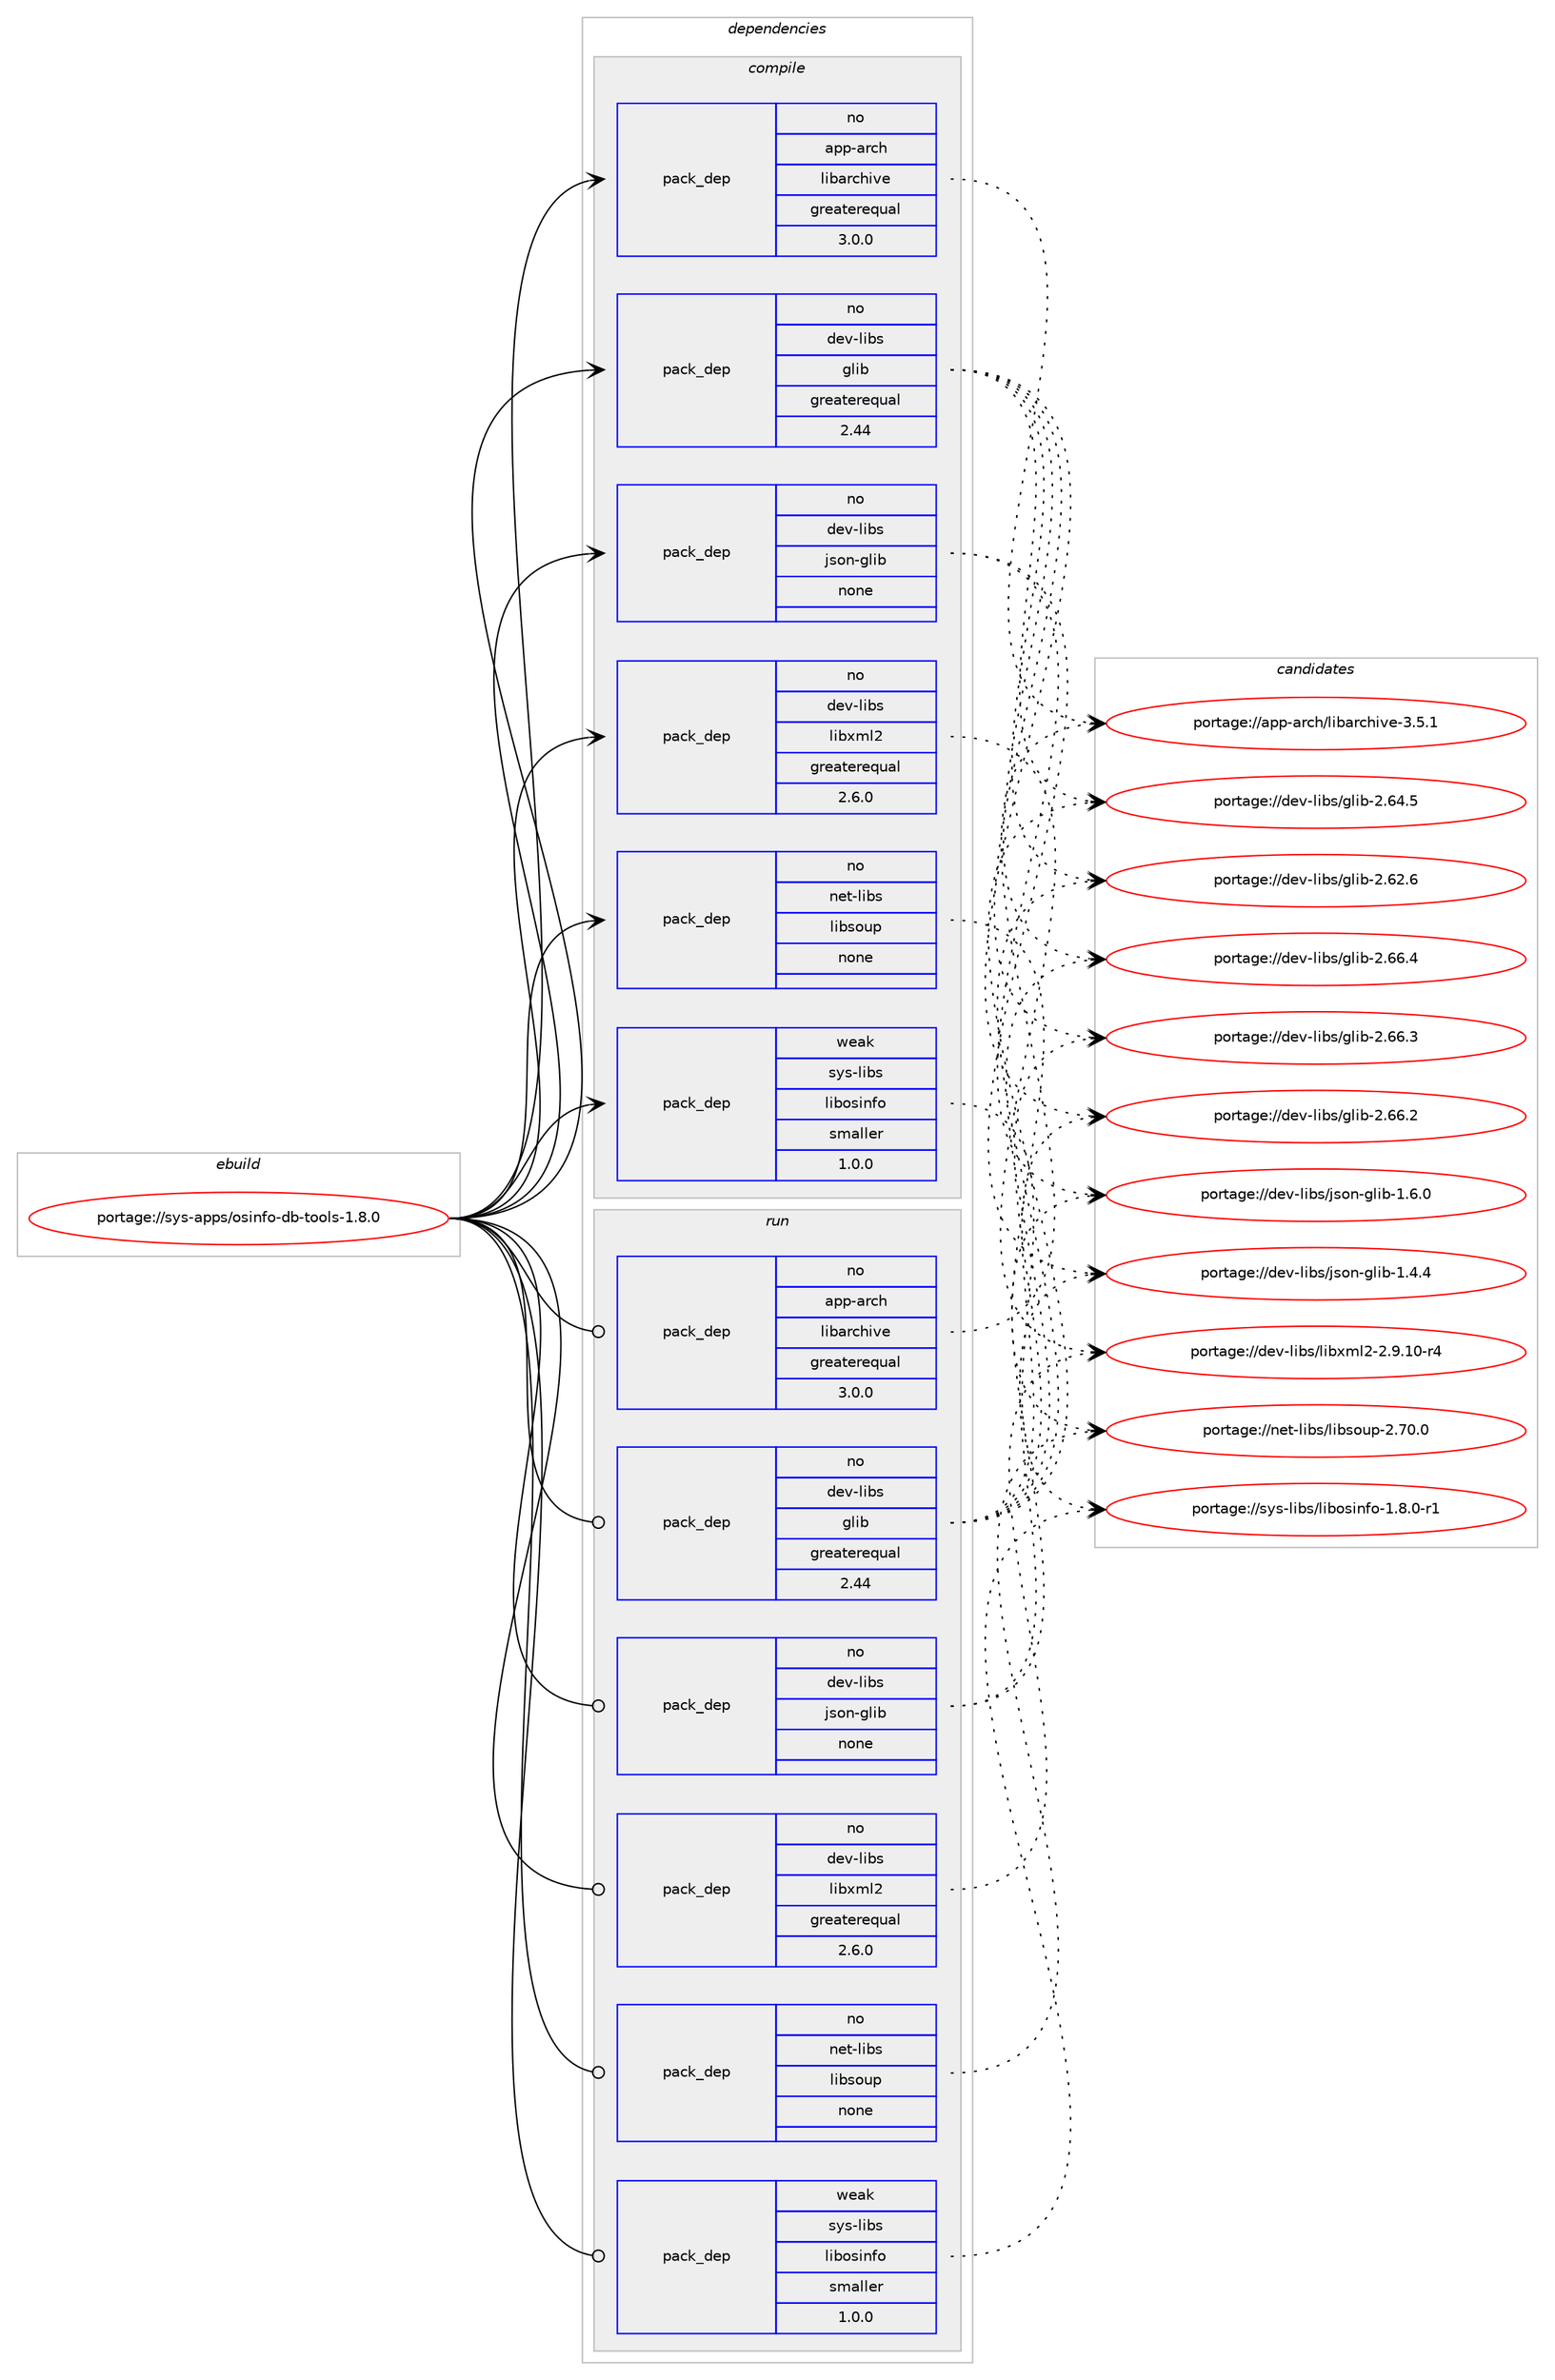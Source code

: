 digraph prolog {

# *************
# Graph options
# *************

newrank=true;
concentrate=true;
compound=true;
graph [rankdir=LR,fontname=Helvetica,fontsize=10,ranksep=1.5];#, ranksep=2.5, nodesep=0.2];
edge  [arrowhead=vee];
node  [fontname=Helvetica,fontsize=10];

# **********
# The ebuild
# **********

subgraph cluster_leftcol {
color=gray;
rank=same;
label=<<i>ebuild</i>>;
id [label="portage://sys-apps/osinfo-db-tools-1.8.0", color=red, width=4, href="../sys-apps/osinfo-db-tools-1.8.0.svg"];
}

# ****************
# The dependencies
# ****************

subgraph cluster_midcol {
color=gray;
label=<<i>dependencies</i>>;
subgraph cluster_compile {
fillcolor="#eeeeee";
style=filled;
label=<<i>compile</i>>;
subgraph pack6869 {
dependency9976 [label=<<TABLE BORDER="0" CELLBORDER="1" CELLSPACING="0" CELLPADDING="4" WIDTH="220"><TR><TD ROWSPAN="6" CELLPADDING="30">pack_dep</TD></TR><TR><TD WIDTH="110">no</TD></TR><TR><TD>app-arch</TD></TR><TR><TD>libarchive</TD></TR><TR><TD>greaterequal</TD></TR><TR><TD>3.0.0</TD></TR></TABLE>>, shape=none, color=blue];
}
id:e -> dependency9976:w [weight=20,style="solid",arrowhead="vee"];
subgraph pack6870 {
dependency9977 [label=<<TABLE BORDER="0" CELLBORDER="1" CELLSPACING="0" CELLPADDING="4" WIDTH="220"><TR><TD ROWSPAN="6" CELLPADDING="30">pack_dep</TD></TR><TR><TD WIDTH="110">no</TD></TR><TR><TD>dev-libs</TD></TR><TR><TD>glib</TD></TR><TR><TD>greaterequal</TD></TR><TR><TD>2.44</TD></TR></TABLE>>, shape=none, color=blue];
}
id:e -> dependency9977:w [weight=20,style="solid",arrowhead="vee"];
subgraph pack6871 {
dependency9978 [label=<<TABLE BORDER="0" CELLBORDER="1" CELLSPACING="0" CELLPADDING="4" WIDTH="220"><TR><TD ROWSPAN="6" CELLPADDING="30">pack_dep</TD></TR><TR><TD WIDTH="110">no</TD></TR><TR><TD>dev-libs</TD></TR><TR><TD>json-glib</TD></TR><TR><TD>none</TD></TR><TR><TD></TD></TR></TABLE>>, shape=none, color=blue];
}
id:e -> dependency9978:w [weight=20,style="solid",arrowhead="vee"];
subgraph pack6872 {
dependency9979 [label=<<TABLE BORDER="0" CELLBORDER="1" CELLSPACING="0" CELLPADDING="4" WIDTH="220"><TR><TD ROWSPAN="6" CELLPADDING="30">pack_dep</TD></TR><TR><TD WIDTH="110">no</TD></TR><TR><TD>dev-libs</TD></TR><TR><TD>libxml2</TD></TR><TR><TD>greaterequal</TD></TR><TR><TD>2.6.0</TD></TR></TABLE>>, shape=none, color=blue];
}
id:e -> dependency9979:w [weight=20,style="solid",arrowhead="vee"];
subgraph pack6873 {
dependency9980 [label=<<TABLE BORDER="0" CELLBORDER="1" CELLSPACING="0" CELLPADDING="4" WIDTH="220"><TR><TD ROWSPAN="6" CELLPADDING="30">pack_dep</TD></TR><TR><TD WIDTH="110">no</TD></TR><TR><TD>net-libs</TD></TR><TR><TD>libsoup</TD></TR><TR><TD>none</TD></TR><TR><TD></TD></TR></TABLE>>, shape=none, color=blue];
}
id:e -> dependency9980:w [weight=20,style="solid",arrowhead="vee"];
subgraph pack6874 {
dependency9981 [label=<<TABLE BORDER="0" CELLBORDER="1" CELLSPACING="0" CELLPADDING="4" WIDTH="220"><TR><TD ROWSPAN="6" CELLPADDING="30">pack_dep</TD></TR><TR><TD WIDTH="110">weak</TD></TR><TR><TD>sys-libs</TD></TR><TR><TD>libosinfo</TD></TR><TR><TD>smaller</TD></TR><TR><TD>1.0.0</TD></TR></TABLE>>, shape=none, color=blue];
}
id:e -> dependency9981:w [weight=20,style="solid",arrowhead="vee"];
}
subgraph cluster_compileandrun {
fillcolor="#eeeeee";
style=filled;
label=<<i>compile and run</i>>;
}
subgraph cluster_run {
fillcolor="#eeeeee";
style=filled;
label=<<i>run</i>>;
subgraph pack6875 {
dependency9982 [label=<<TABLE BORDER="0" CELLBORDER="1" CELLSPACING="0" CELLPADDING="4" WIDTH="220"><TR><TD ROWSPAN="6" CELLPADDING="30">pack_dep</TD></TR><TR><TD WIDTH="110">no</TD></TR><TR><TD>app-arch</TD></TR><TR><TD>libarchive</TD></TR><TR><TD>greaterequal</TD></TR><TR><TD>3.0.0</TD></TR></TABLE>>, shape=none, color=blue];
}
id:e -> dependency9982:w [weight=20,style="solid",arrowhead="odot"];
subgraph pack6876 {
dependency9983 [label=<<TABLE BORDER="0" CELLBORDER="1" CELLSPACING="0" CELLPADDING="4" WIDTH="220"><TR><TD ROWSPAN="6" CELLPADDING="30">pack_dep</TD></TR><TR><TD WIDTH="110">no</TD></TR><TR><TD>dev-libs</TD></TR><TR><TD>glib</TD></TR><TR><TD>greaterequal</TD></TR><TR><TD>2.44</TD></TR></TABLE>>, shape=none, color=blue];
}
id:e -> dependency9983:w [weight=20,style="solid",arrowhead="odot"];
subgraph pack6877 {
dependency9984 [label=<<TABLE BORDER="0" CELLBORDER="1" CELLSPACING="0" CELLPADDING="4" WIDTH="220"><TR><TD ROWSPAN="6" CELLPADDING="30">pack_dep</TD></TR><TR><TD WIDTH="110">no</TD></TR><TR><TD>dev-libs</TD></TR><TR><TD>json-glib</TD></TR><TR><TD>none</TD></TR><TR><TD></TD></TR></TABLE>>, shape=none, color=blue];
}
id:e -> dependency9984:w [weight=20,style="solid",arrowhead="odot"];
subgraph pack6878 {
dependency9985 [label=<<TABLE BORDER="0" CELLBORDER="1" CELLSPACING="0" CELLPADDING="4" WIDTH="220"><TR><TD ROWSPAN="6" CELLPADDING="30">pack_dep</TD></TR><TR><TD WIDTH="110">no</TD></TR><TR><TD>dev-libs</TD></TR><TR><TD>libxml2</TD></TR><TR><TD>greaterequal</TD></TR><TR><TD>2.6.0</TD></TR></TABLE>>, shape=none, color=blue];
}
id:e -> dependency9985:w [weight=20,style="solid",arrowhead="odot"];
subgraph pack6879 {
dependency9986 [label=<<TABLE BORDER="0" CELLBORDER="1" CELLSPACING="0" CELLPADDING="4" WIDTH="220"><TR><TD ROWSPAN="6" CELLPADDING="30">pack_dep</TD></TR><TR><TD WIDTH="110">no</TD></TR><TR><TD>net-libs</TD></TR><TR><TD>libsoup</TD></TR><TR><TD>none</TD></TR><TR><TD></TD></TR></TABLE>>, shape=none, color=blue];
}
id:e -> dependency9986:w [weight=20,style="solid",arrowhead="odot"];
subgraph pack6880 {
dependency9987 [label=<<TABLE BORDER="0" CELLBORDER="1" CELLSPACING="0" CELLPADDING="4" WIDTH="220"><TR><TD ROWSPAN="6" CELLPADDING="30">pack_dep</TD></TR><TR><TD WIDTH="110">weak</TD></TR><TR><TD>sys-libs</TD></TR><TR><TD>libosinfo</TD></TR><TR><TD>smaller</TD></TR><TR><TD>1.0.0</TD></TR></TABLE>>, shape=none, color=blue];
}
id:e -> dependency9987:w [weight=20,style="solid",arrowhead="odot"];
}
}

# **************
# The candidates
# **************

subgraph cluster_choices {
rank=same;
color=gray;
label=<<i>candidates</i>>;

subgraph choice6869 {
color=black;
nodesep=1;
choice9711211245971149910447108105989711499104105118101455146534649 [label="portage://app-arch/libarchive-3.5.1", color=red, width=4,href="../app-arch/libarchive-3.5.1.svg"];
dependency9976:e -> choice9711211245971149910447108105989711499104105118101455146534649:w [style=dotted,weight="100"];
}
subgraph choice6870 {
color=black;
nodesep=1;
choice1001011184510810598115471031081059845504654544652 [label="portage://dev-libs/glib-2.66.4", color=red, width=4,href="../dev-libs/glib-2.66.4.svg"];
choice1001011184510810598115471031081059845504654544651 [label="portage://dev-libs/glib-2.66.3", color=red, width=4,href="../dev-libs/glib-2.66.3.svg"];
choice1001011184510810598115471031081059845504654544650 [label="portage://dev-libs/glib-2.66.2", color=red, width=4,href="../dev-libs/glib-2.66.2.svg"];
choice1001011184510810598115471031081059845504654524653 [label="portage://dev-libs/glib-2.64.5", color=red, width=4,href="../dev-libs/glib-2.64.5.svg"];
choice1001011184510810598115471031081059845504654504654 [label="portage://dev-libs/glib-2.62.6", color=red, width=4,href="../dev-libs/glib-2.62.6.svg"];
dependency9977:e -> choice1001011184510810598115471031081059845504654544652:w [style=dotted,weight="100"];
dependency9977:e -> choice1001011184510810598115471031081059845504654544651:w [style=dotted,weight="100"];
dependency9977:e -> choice1001011184510810598115471031081059845504654544650:w [style=dotted,weight="100"];
dependency9977:e -> choice1001011184510810598115471031081059845504654524653:w [style=dotted,weight="100"];
dependency9977:e -> choice1001011184510810598115471031081059845504654504654:w [style=dotted,weight="100"];
}
subgraph choice6871 {
color=black;
nodesep=1;
choice1001011184510810598115471061151111104510310810598454946544648 [label="portage://dev-libs/json-glib-1.6.0", color=red, width=4,href="../dev-libs/json-glib-1.6.0.svg"];
choice1001011184510810598115471061151111104510310810598454946524652 [label="portage://dev-libs/json-glib-1.4.4", color=red, width=4,href="../dev-libs/json-glib-1.4.4.svg"];
dependency9978:e -> choice1001011184510810598115471061151111104510310810598454946544648:w [style=dotted,weight="100"];
dependency9978:e -> choice1001011184510810598115471061151111104510310810598454946524652:w [style=dotted,weight="100"];
}
subgraph choice6872 {
color=black;
nodesep=1;
choice1001011184510810598115471081059812010910850455046574649484511452 [label="portage://dev-libs/libxml2-2.9.10-r4", color=red, width=4,href="../dev-libs/libxml2-2.9.10-r4.svg"];
dependency9979:e -> choice1001011184510810598115471081059812010910850455046574649484511452:w [style=dotted,weight="100"];
}
subgraph choice6873 {
color=black;
nodesep=1;
choice1101011164510810598115471081059811511111711245504655484648 [label="portage://net-libs/libsoup-2.70.0", color=red, width=4,href="../net-libs/libsoup-2.70.0.svg"];
dependency9980:e -> choice1101011164510810598115471081059811511111711245504655484648:w [style=dotted,weight="100"];
}
subgraph choice6874 {
color=black;
nodesep=1;
choice115121115451081059811547108105981111151051101021114549465646484511449 [label="portage://sys-libs/libosinfo-1.8.0-r1", color=red, width=4,href="../sys-libs/libosinfo-1.8.0-r1.svg"];
dependency9981:e -> choice115121115451081059811547108105981111151051101021114549465646484511449:w [style=dotted,weight="100"];
}
subgraph choice6875 {
color=black;
nodesep=1;
choice9711211245971149910447108105989711499104105118101455146534649 [label="portage://app-arch/libarchive-3.5.1", color=red, width=4,href="../app-arch/libarchive-3.5.1.svg"];
dependency9982:e -> choice9711211245971149910447108105989711499104105118101455146534649:w [style=dotted,weight="100"];
}
subgraph choice6876 {
color=black;
nodesep=1;
choice1001011184510810598115471031081059845504654544652 [label="portage://dev-libs/glib-2.66.4", color=red, width=4,href="../dev-libs/glib-2.66.4.svg"];
choice1001011184510810598115471031081059845504654544651 [label="portage://dev-libs/glib-2.66.3", color=red, width=4,href="../dev-libs/glib-2.66.3.svg"];
choice1001011184510810598115471031081059845504654544650 [label="portage://dev-libs/glib-2.66.2", color=red, width=4,href="../dev-libs/glib-2.66.2.svg"];
choice1001011184510810598115471031081059845504654524653 [label="portage://dev-libs/glib-2.64.5", color=red, width=4,href="../dev-libs/glib-2.64.5.svg"];
choice1001011184510810598115471031081059845504654504654 [label="portage://dev-libs/glib-2.62.6", color=red, width=4,href="../dev-libs/glib-2.62.6.svg"];
dependency9983:e -> choice1001011184510810598115471031081059845504654544652:w [style=dotted,weight="100"];
dependency9983:e -> choice1001011184510810598115471031081059845504654544651:w [style=dotted,weight="100"];
dependency9983:e -> choice1001011184510810598115471031081059845504654544650:w [style=dotted,weight="100"];
dependency9983:e -> choice1001011184510810598115471031081059845504654524653:w [style=dotted,weight="100"];
dependency9983:e -> choice1001011184510810598115471031081059845504654504654:w [style=dotted,weight="100"];
}
subgraph choice6877 {
color=black;
nodesep=1;
choice1001011184510810598115471061151111104510310810598454946544648 [label="portage://dev-libs/json-glib-1.6.0", color=red, width=4,href="../dev-libs/json-glib-1.6.0.svg"];
choice1001011184510810598115471061151111104510310810598454946524652 [label="portage://dev-libs/json-glib-1.4.4", color=red, width=4,href="../dev-libs/json-glib-1.4.4.svg"];
dependency9984:e -> choice1001011184510810598115471061151111104510310810598454946544648:w [style=dotted,weight="100"];
dependency9984:e -> choice1001011184510810598115471061151111104510310810598454946524652:w [style=dotted,weight="100"];
}
subgraph choice6878 {
color=black;
nodesep=1;
choice1001011184510810598115471081059812010910850455046574649484511452 [label="portage://dev-libs/libxml2-2.9.10-r4", color=red, width=4,href="../dev-libs/libxml2-2.9.10-r4.svg"];
dependency9985:e -> choice1001011184510810598115471081059812010910850455046574649484511452:w [style=dotted,weight="100"];
}
subgraph choice6879 {
color=black;
nodesep=1;
choice1101011164510810598115471081059811511111711245504655484648 [label="portage://net-libs/libsoup-2.70.0", color=red, width=4,href="../net-libs/libsoup-2.70.0.svg"];
dependency9986:e -> choice1101011164510810598115471081059811511111711245504655484648:w [style=dotted,weight="100"];
}
subgraph choice6880 {
color=black;
nodesep=1;
choice115121115451081059811547108105981111151051101021114549465646484511449 [label="portage://sys-libs/libosinfo-1.8.0-r1", color=red, width=4,href="../sys-libs/libosinfo-1.8.0-r1.svg"];
dependency9987:e -> choice115121115451081059811547108105981111151051101021114549465646484511449:w [style=dotted,weight="100"];
}
}

}
